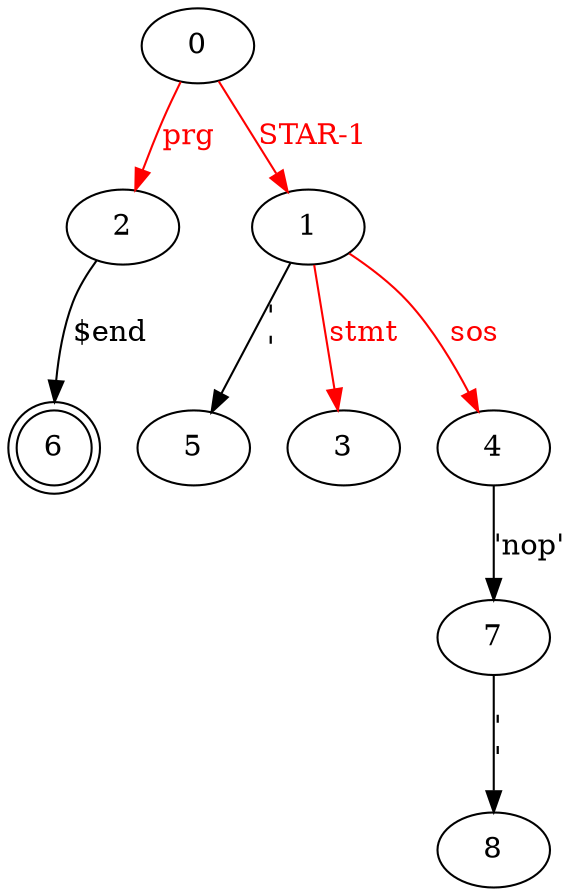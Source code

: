 digraph G {
0 -> 2 [label = "prg", color = "red", fontcolor = "red"]
0 -> 1 [label = "STAR-1", color = "red", fontcolor = "red"]
1 -> 5 [label = "'\n'"]
1 -> 3 [label = "stmt", color = "red", fontcolor = "red"]
1 -> 4 [label = "sos", color = "red", fontcolor = "red"]
2 -> 6 [label = "$end"]
4 -> 7 [label = "'nop'"]
6 [shape = doublecircle]
7 -> 8 [label = "'\n'"]
}
